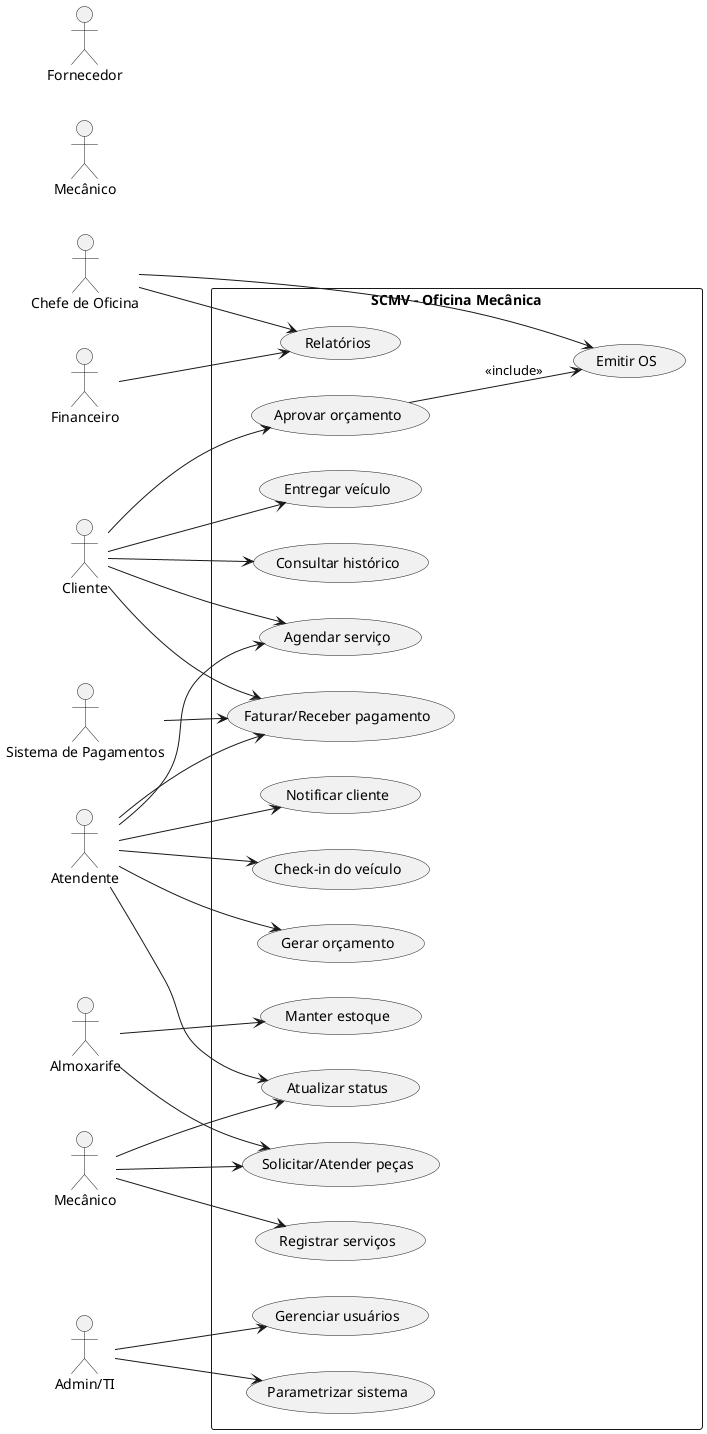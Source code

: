 @startuml
left to right direction
actor Cliente
actor Atendente
actor Mecanico as "Mecânico"
actor Chefe as "Chefe de Oficina"
actor Almoxarife
actor Financeiro
actor Fornecedor
actor Admin as "Admin/TI"
actor Pagamentos as "Sistema de Pagamentos"

rectangle "SCMV - Oficina Mecânica" {
  usecase UC01 as "Agendar serviço"
  usecase UC02 as "Check-in do veículo"
  usecase UC03 as "Gerar orçamento"
  usecase UC04 as "Aprovar orçamento"
  usecase UC05 as "Emitir OS"
  usecase UC06 as "Registrar serviços"
  usecase UC07 as "Solicitar/Atender peças"
  usecase UC08 as "Atualizar status"
  usecase UC09 as "Notificar cliente"
  usecase UC10 as "Faturar/Receber pagamento"
  usecase UC11 as "Entregar veículo"
  usecase UC12 as "Relatórios"
  usecase UC13 as "Consultar histórico"
  usecase UC14 as "Manter estoque"
  usecase UC16 as "Gerenciar usuários"
  usecase UC17 as "Parametrizar sistema"
}

Cliente --> UC01
Atendente --> UC01
Atendente --> UC02
Atendente --> UC03
Cliente --> UC04
UC04 --> UC05 : <<include>>
Chefe --> UC05
Mecânico --> UC06
Mecânico --> UC07
Mecânico --> UC08
Almoxarife --> UC07
Atendente --> UC08
Atendente --> UC09
Cliente --> UC10
Atendente --> UC10
Pagamentos --> UC10
Cliente --> UC11
Chefe --> UC12
Financeiro --> UC12
Cliente --> UC13
Almoxarife --> UC14
Admin --> UC16
Admin --> UC17
@enduml
